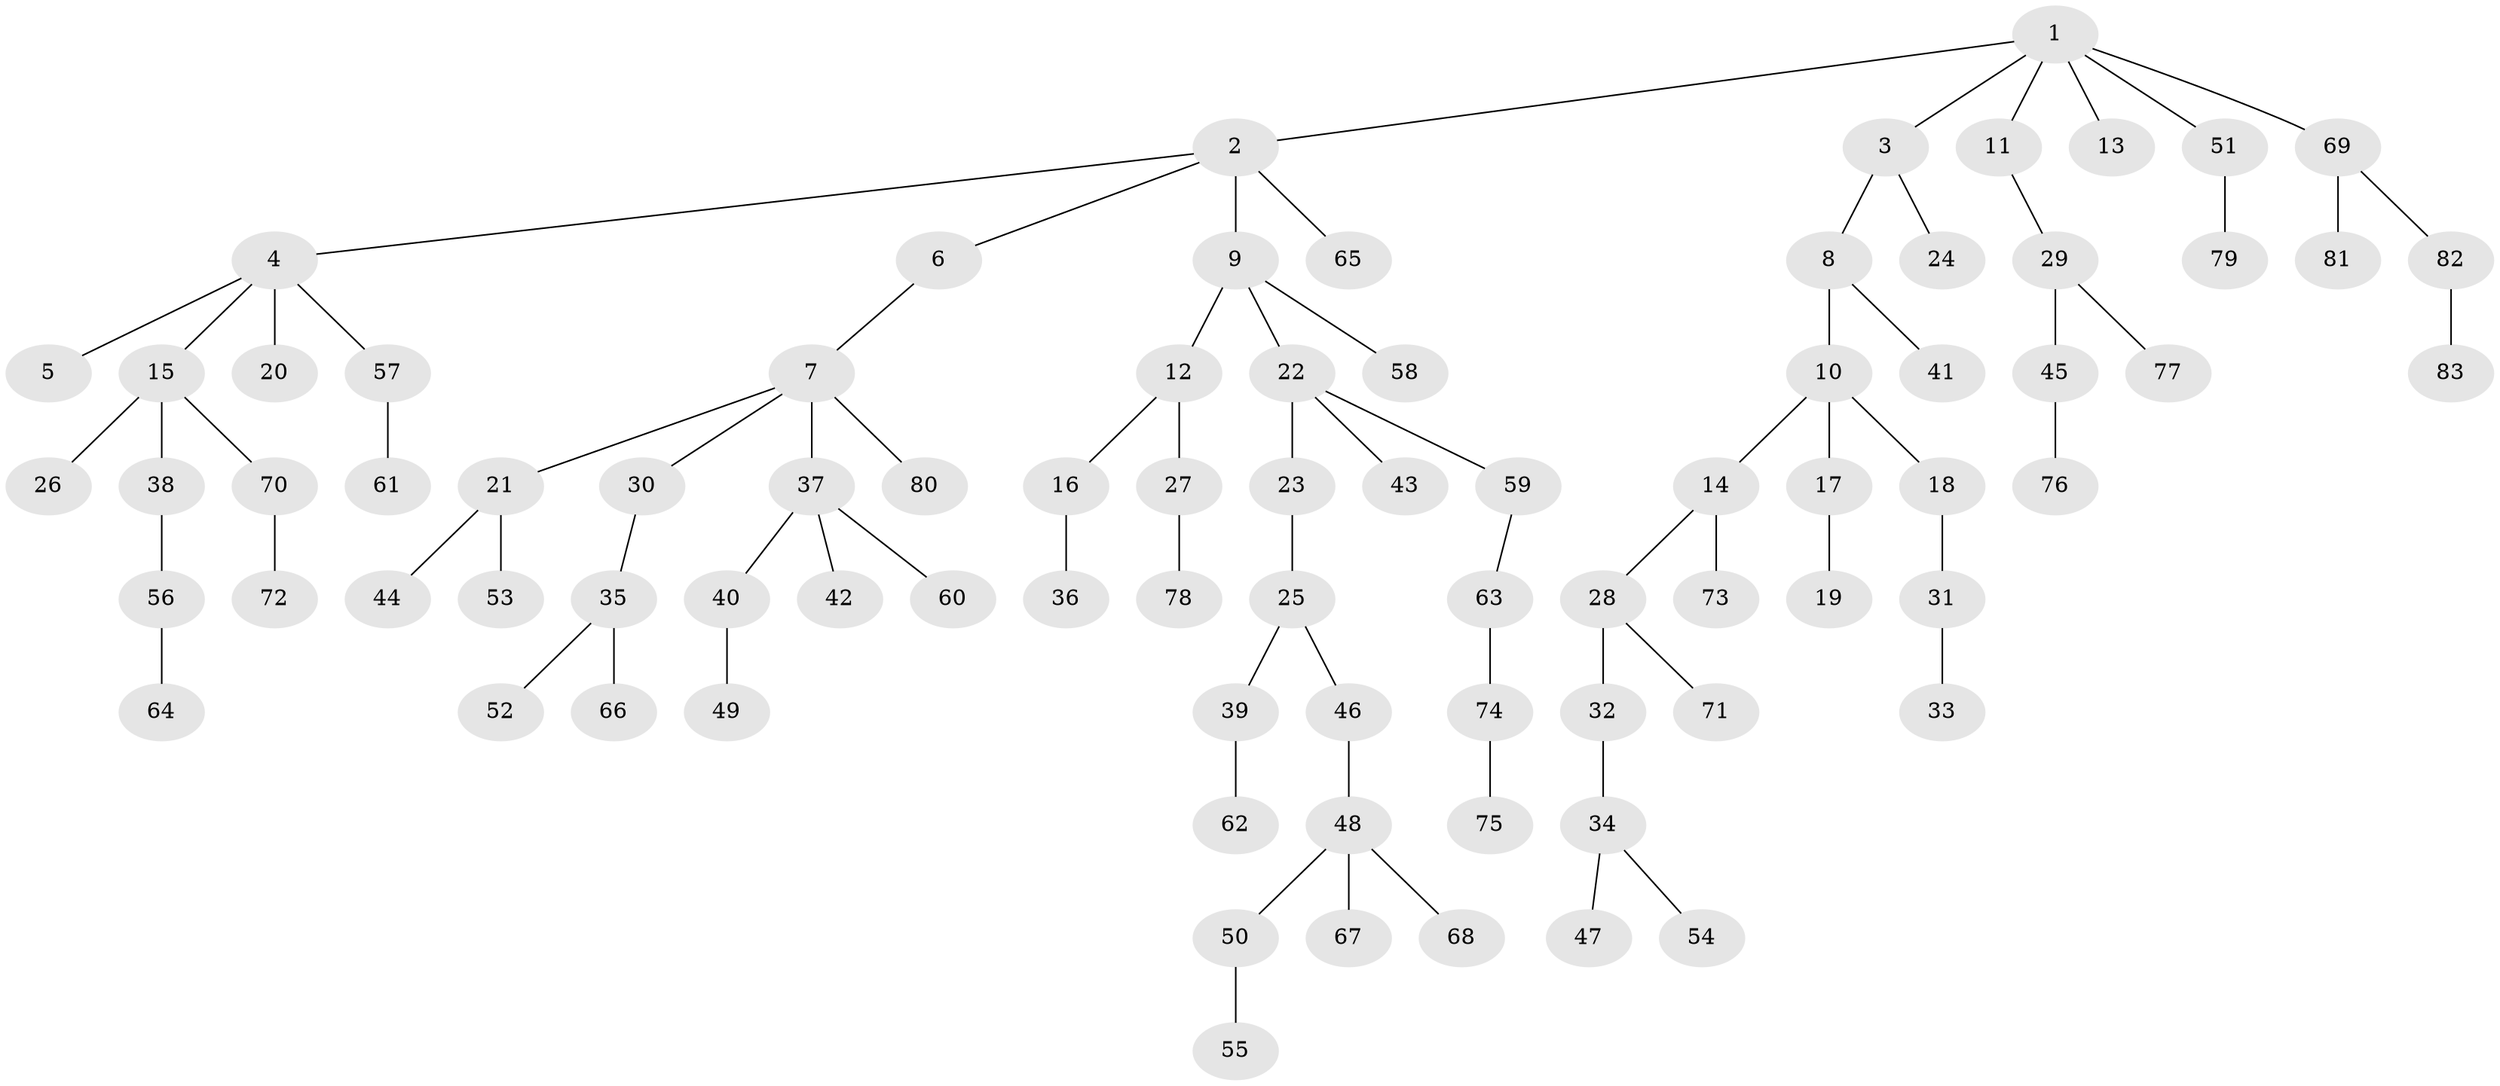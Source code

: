 // Generated by graph-tools (version 1.1) at 2025/50/03/09/25 03:50:22]
// undirected, 83 vertices, 82 edges
graph export_dot {
graph [start="1"]
  node [color=gray90,style=filled];
  1;
  2;
  3;
  4;
  5;
  6;
  7;
  8;
  9;
  10;
  11;
  12;
  13;
  14;
  15;
  16;
  17;
  18;
  19;
  20;
  21;
  22;
  23;
  24;
  25;
  26;
  27;
  28;
  29;
  30;
  31;
  32;
  33;
  34;
  35;
  36;
  37;
  38;
  39;
  40;
  41;
  42;
  43;
  44;
  45;
  46;
  47;
  48;
  49;
  50;
  51;
  52;
  53;
  54;
  55;
  56;
  57;
  58;
  59;
  60;
  61;
  62;
  63;
  64;
  65;
  66;
  67;
  68;
  69;
  70;
  71;
  72;
  73;
  74;
  75;
  76;
  77;
  78;
  79;
  80;
  81;
  82;
  83;
  1 -- 2;
  1 -- 3;
  1 -- 11;
  1 -- 13;
  1 -- 51;
  1 -- 69;
  2 -- 4;
  2 -- 6;
  2 -- 9;
  2 -- 65;
  3 -- 8;
  3 -- 24;
  4 -- 5;
  4 -- 15;
  4 -- 20;
  4 -- 57;
  6 -- 7;
  7 -- 21;
  7 -- 30;
  7 -- 37;
  7 -- 80;
  8 -- 10;
  8 -- 41;
  9 -- 12;
  9 -- 22;
  9 -- 58;
  10 -- 14;
  10 -- 17;
  10 -- 18;
  11 -- 29;
  12 -- 16;
  12 -- 27;
  14 -- 28;
  14 -- 73;
  15 -- 26;
  15 -- 38;
  15 -- 70;
  16 -- 36;
  17 -- 19;
  18 -- 31;
  21 -- 44;
  21 -- 53;
  22 -- 23;
  22 -- 43;
  22 -- 59;
  23 -- 25;
  25 -- 39;
  25 -- 46;
  27 -- 78;
  28 -- 32;
  28 -- 71;
  29 -- 45;
  29 -- 77;
  30 -- 35;
  31 -- 33;
  32 -- 34;
  34 -- 47;
  34 -- 54;
  35 -- 52;
  35 -- 66;
  37 -- 40;
  37 -- 42;
  37 -- 60;
  38 -- 56;
  39 -- 62;
  40 -- 49;
  45 -- 76;
  46 -- 48;
  48 -- 50;
  48 -- 67;
  48 -- 68;
  50 -- 55;
  51 -- 79;
  56 -- 64;
  57 -- 61;
  59 -- 63;
  63 -- 74;
  69 -- 81;
  69 -- 82;
  70 -- 72;
  74 -- 75;
  82 -- 83;
}

